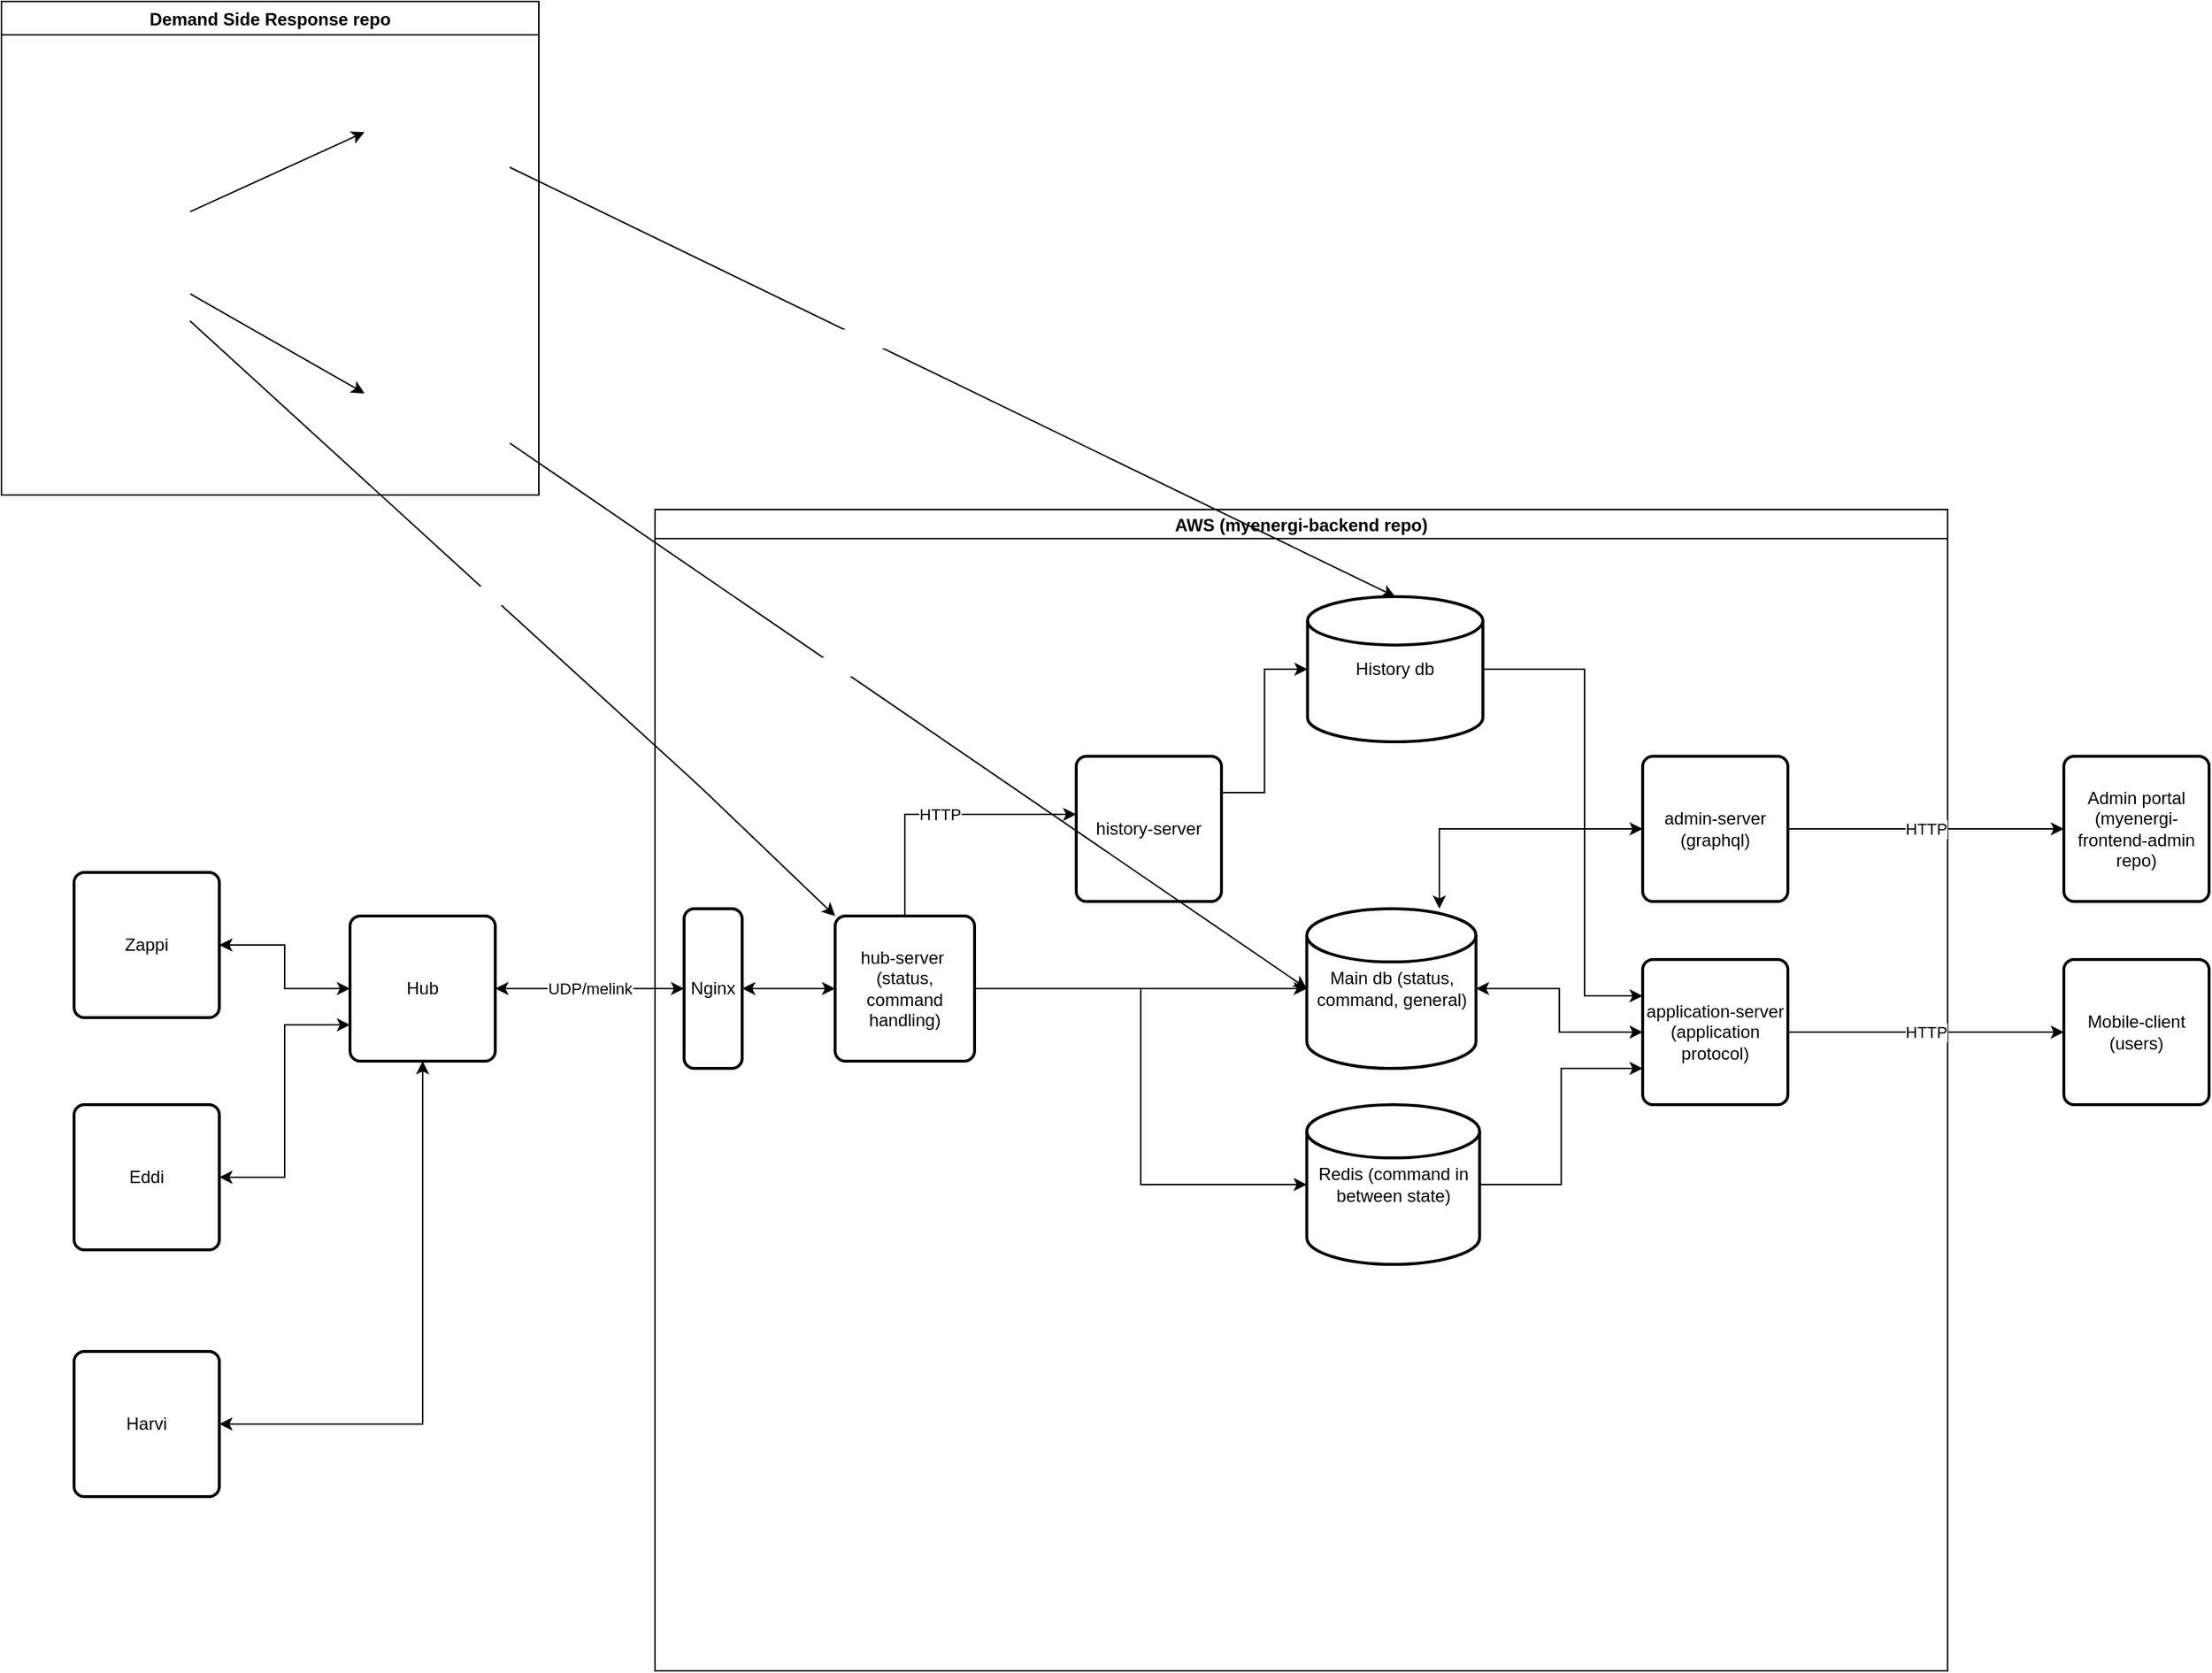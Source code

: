 <mxfile>
    <diagram id="_VOX_6GnGBDnzoFW_j9s" name="Page-1">
        <mxGraphModel dx="2357" dy="2113" grid="1" gridSize="10" guides="1" tooltips="1" connect="1" arrows="1" fold="1" page="1" pageScale="1" pageWidth="827" pageHeight="1169" math="0" shadow="0">
            <root>
                <mxCell id="0"/>
                <mxCell id="1" parent="0"/>
                <mxCell id="uOjnkRXZycHW39kr9KK--5" value="AWS (myenergi-backend repo)" style="swimlane;startSize=20;" parent="1" vertex="1">
                    <mxGeometry x="150" y="-180" width="890" height="800" as="geometry"/>
                </mxCell>
                <mxCell id="uOjnkRXZycHW39kr9KK--32" style="edgeStyle=orthogonalEdgeStyle;rounded=0;orthogonalLoop=1;jettySize=auto;html=1;entryX=0;entryY=0.5;entryDx=0;entryDy=0;startArrow=classic;startFill=1;" parent="uOjnkRXZycHW39kr9KK--5" source="uOjnkRXZycHW39kr9KK--8" target="uOjnkRXZycHW39kr9KK--22" edge="1">
                    <mxGeometry relative="1" as="geometry"/>
                </mxCell>
                <mxCell id="uOjnkRXZycHW39kr9KK--43" style="edgeStyle=orthogonalEdgeStyle;rounded=0;orthogonalLoop=1;jettySize=auto;html=1;entryX=0;entryY=0.5;entryDx=0;entryDy=0;startArrow=classic;startFill=1;" parent="uOjnkRXZycHW39kr9KK--5" source="uOjnkRXZycHW39kr9KK--8" target="uOjnkRXZycHW39kr9KK--18" edge="1">
                    <mxGeometry relative="1" as="geometry">
                        <Array as="points">
                            <mxPoint x="540" y="220"/>
                        </Array>
                    </mxGeometry>
                </mxCell>
                <mxCell id="uOjnkRXZycHW39kr9KK--8" value="Main db (status, command, general)" style="strokeWidth=2;html=1;shape=mxgraph.flowchart.database;whiteSpace=wrap;" parent="uOjnkRXZycHW39kr9KK--5" vertex="1">
                    <mxGeometry x="448.75" y="275" width="116.5" height="110" as="geometry"/>
                </mxCell>
                <mxCell id="uOjnkRXZycHW39kr9KK--34" style="edgeStyle=orthogonalEdgeStyle;rounded=0;orthogonalLoop=1;jettySize=auto;html=1;entryX=0;entryY=0.25;entryDx=0;entryDy=0;" parent="uOjnkRXZycHW39kr9KK--5" source="uOjnkRXZycHW39kr9KK--9" target="uOjnkRXZycHW39kr9KK--22" edge="1">
                    <mxGeometry relative="1" as="geometry">
                        <Array as="points">
                            <mxPoint x="640" y="110"/>
                            <mxPoint x="640" y="335"/>
                        </Array>
                    </mxGeometry>
                </mxCell>
                <mxCell id="uOjnkRXZycHW39kr9KK--9" value="History db" style="strokeWidth=2;html=1;shape=mxgraph.flowchart.database;whiteSpace=wrap;" parent="uOjnkRXZycHW39kr9KK--5" vertex="1">
                    <mxGeometry x="449.25" y="60" width="120.75" height="100" as="geometry"/>
                </mxCell>
                <mxCell id="uOjnkRXZycHW39kr9KK--16" style="edgeStyle=orthogonalEdgeStyle;rounded=0;orthogonalLoop=1;jettySize=auto;html=1;exitX=1;exitY=0.5;exitDx=0;exitDy=0;entryX=0;entryY=0.5;entryDx=0;entryDy=0;startArrow=classic;startFill=1;" parent="uOjnkRXZycHW39kr9KK--5" source="uOjnkRXZycHW39kr9KK--11" target="uOjnkRXZycHW39kr9KK--15" edge="1">
                    <mxGeometry relative="1" as="geometry"/>
                </mxCell>
                <mxCell id="uOjnkRXZycHW39kr9KK--11" value="Nginx" style="rounded=1;whiteSpace=wrap;html=1;absoluteArcSize=1;arcSize=14;strokeWidth=2;" parent="uOjnkRXZycHW39kr9KK--5" vertex="1">
                    <mxGeometry x="20" y="275" width="40" height="110" as="geometry"/>
                </mxCell>
                <mxCell id="uOjnkRXZycHW39kr9KK--19" value="HTTP" style="edgeStyle=orthogonalEdgeStyle;rounded=0;orthogonalLoop=1;jettySize=auto;html=1;" parent="uOjnkRXZycHW39kr9KK--5" source="uOjnkRXZycHW39kr9KK--15" target="uOjnkRXZycHW39kr9KK--17" edge="1">
                    <mxGeometry relative="1" as="geometry">
                        <Array as="points">
                            <mxPoint x="172" y="210"/>
                        </Array>
                    </mxGeometry>
                </mxCell>
                <mxCell id="uOjnkRXZycHW39kr9KK--35" style="edgeStyle=orthogonalEdgeStyle;rounded=0;orthogonalLoop=1;jettySize=auto;html=1;entryX=0;entryY=0.5;entryDx=0;entryDy=0;entryPerimeter=0;" parent="uOjnkRXZycHW39kr9KK--5" source="uOjnkRXZycHW39kr9KK--15" target="uOjnkRXZycHW39kr9KK--8" edge="1">
                    <mxGeometry relative="1" as="geometry"/>
                </mxCell>
                <mxCell id="uOjnkRXZycHW39kr9KK--36" style="edgeStyle=orthogonalEdgeStyle;rounded=0;orthogonalLoop=1;jettySize=auto;html=1;entryX=0;entryY=0.5;entryDx=0;entryDy=0;entryPerimeter=0;" parent="uOjnkRXZycHW39kr9KK--5" source="uOjnkRXZycHW39kr9KK--15" target="uOjnkRXZycHW39kr9KK--28" edge="1">
                    <mxGeometry relative="1" as="geometry"/>
                </mxCell>
                <mxCell id="uOjnkRXZycHW39kr9KK--15" value="hub-server&amp;nbsp;&lt;br&gt;(status, command handling)" style="rounded=1;whiteSpace=wrap;html=1;absoluteArcSize=1;arcSize=14;strokeWidth=2;" parent="uOjnkRXZycHW39kr9KK--5" vertex="1">
                    <mxGeometry x="124" y="280" width="96" height="100" as="geometry"/>
                </mxCell>
                <mxCell id="uOjnkRXZycHW39kr9KK--29" style="edgeStyle=orthogonalEdgeStyle;rounded=0;orthogonalLoop=1;jettySize=auto;html=1;exitX=1;exitY=0.25;exitDx=0;exitDy=0;entryX=0;entryY=0.5;entryDx=0;entryDy=0;entryPerimeter=0;" parent="uOjnkRXZycHW39kr9KK--5" source="uOjnkRXZycHW39kr9KK--17" target="uOjnkRXZycHW39kr9KK--9" edge="1">
                    <mxGeometry relative="1" as="geometry"/>
                </mxCell>
                <mxCell id="uOjnkRXZycHW39kr9KK--17" value="history-server" style="rounded=1;whiteSpace=wrap;html=1;absoluteArcSize=1;arcSize=14;strokeWidth=2;" parent="uOjnkRXZycHW39kr9KK--5" vertex="1">
                    <mxGeometry x="290" y="170" width="100" height="100" as="geometry"/>
                </mxCell>
                <mxCell id="uOjnkRXZycHW39kr9KK--18" value="admin-server (graphql)" style="rounded=1;whiteSpace=wrap;html=1;absoluteArcSize=1;arcSize=14;strokeWidth=2;" parent="uOjnkRXZycHW39kr9KK--5" vertex="1">
                    <mxGeometry x="680" y="170" width="100" height="100" as="geometry"/>
                </mxCell>
                <mxCell id="uOjnkRXZycHW39kr9KK--22" value="application-server (application protocol)" style="rounded=1;whiteSpace=wrap;html=1;absoluteArcSize=1;arcSize=14;strokeWidth=2;" parent="uOjnkRXZycHW39kr9KK--5" vertex="1">
                    <mxGeometry x="680" y="310" width="100" height="100" as="geometry"/>
                </mxCell>
                <mxCell id="uOjnkRXZycHW39kr9KK--37" style="edgeStyle=orthogonalEdgeStyle;rounded=0;orthogonalLoop=1;jettySize=auto;html=1;entryX=0;entryY=0.75;entryDx=0;entryDy=0;" parent="uOjnkRXZycHW39kr9KK--5" source="uOjnkRXZycHW39kr9KK--28" target="uOjnkRXZycHW39kr9KK--22" edge="1">
                    <mxGeometry relative="1" as="geometry"/>
                </mxCell>
                <mxCell id="uOjnkRXZycHW39kr9KK--28" value="Redis (command in between state)" style="strokeWidth=2;html=1;shape=mxgraph.flowchart.database;whiteSpace=wrap;" parent="uOjnkRXZycHW39kr9KK--5" vertex="1">
                    <mxGeometry x="448.75" y="410" width="119" height="110" as="geometry"/>
                </mxCell>
                <mxCell id="uOjnkRXZycHW39kr9KK--10" value="Hub" style="rounded=1;whiteSpace=wrap;html=1;absoluteArcSize=1;arcSize=14;strokeWidth=2;" parent="1" vertex="1">
                    <mxGeometry x="-60" y="100" width="100" height="100" as="geometry"/>
                </mxCell>
                <mxCell id="uOjnkRXZycHW39kr9KK--14" value="UDP/melink" style="edgeStyle=orthogonalEdgeStyle;rounded=0;orthogonalLoop=1;jettySize=auto;html=1;startArrow=classic;startFill=1;" parent="1" source="uOjnkRXZycHW39kr9KK--10" target="uOjnkRXZycHW39kr9KK--11" edge="1">
                    <mxGeometry relative="1" as="geometry">
                        <Array as="points">
                            <mxPoint x="20" y="115"/>
                        </Array>
                    </mxGeometry>
                </mxCell>
                <mxCell id="uOjnkRXZycHW39kr9KK--21" value="Mobile-client (users)" style="rounded=1;whiteSpace=wrap;html=1;absoluteArcSize=1;arcSize=14;strokeWidth=2;" parent="1" vertex="1">
                    <mxGeometry x="1120" y="130" width="100" height="100" as="geometry"/>
                </mxCell>
                <mxCell id="uOjnkRXZycHW39kr9KK--23" value="Admin portal (myenergi-frontend-admin repo)" style="rounded=1;whiteSpace=wrap;html=1;absoluteArcSize=1;arcSize=14;strokeWidth=2;" parent="1" vertex="1">
                    <mxGeometry x="1120" y="-10" width="100" height="100" as="geometry"/>
                </mxCell>
                <mxCell id="uOjnkRXZycHW39kr9KK--24" value="HTTP" style="edgeStyle=orthogonalEdgeStyle;rounded=0;orthogonalLoop=1;jettySize=auto;html=1;" parent="1" source="uOjnkRXZycHW39kr9KK--22" target="uOjnkRXZycHW39kr9KK--21" edge="1">
                    <mxGeometry relative="1" as="geometry"/>
                </mxCell>
                <mxCell id="uOjnkRXZycHW39kr9KK--25" value="HTTP" style="edgeStyle=orthogonalEdgeStyle;rounded=0;orthogonalLoop=1;jettySize=auto;html=1;exitX=1;exitY=0.5;exitDx=0;exitDy=0;" parent="1" source="uOjnkRXZycHW39kr9KK--18" target="uOjnkRXZycHW39kr9KK--23" edge="1">
                    <mxGeometry relative="1" as="geometry"/>
                </mxCell>
                <mxCell id="uOjnkRXZycHW39kr9KK--50" style="edgeStyle=orthogonalEdgeStyle;rounded=0;orthogonalLoop=1;jettySize=auto;html=1;exitX=1;exitY=0.5;exitDx=0;exitDy=0;entryX=0;entryY=0.5;entryDx=0;entryDy=0;startArrow=classic;startFill=1;" parent="1" source="uOjnkRXZycHW39kr9KK--47" target="uOjnkRXZycHW39kr9KK--10" edge="1">
                    <mxGeometry relative="1" as="geometry"/>
                </mxCell>
                <mxCell id="uOjnkRXZycHW39kr9KK--47" value="Zappi" style="rounded=1;whiteSpace=wrap;html=1;absoluteArcSize=1;arcSize=14;strokeWidth=2;" parent="1" vertex="1">
                    <mxGeometry x="-250" y="70" width="100" height="100" as="geometry"/>
                </mxCell>
                <mxCell id="uOjnkRXZycHW39kr9KK--51" style="edgeStyle=orthogonalEdgeStyle;rounded=0;orthogonalLoop=1;jettySize=auto;html=1;exitX=1;exitY=0.5;exitDx=0;exitDy=0;entryX=0;entryY=0.75;entryDx=0;entryDy=0;startArrow=classic;startFill=1;" parent="1" source="uOjnkRXZycHW39kr9KK--48" target="uOjnkRXZycHW39kr9KK--10" edge="1">
                    <mxGeometry relative="1" as="geometry"/>
                </mxCell>
                <mxCell id="uOjnkRXZycHW39kr9KK--48" value="Eddi" style="rounded=1;whiteSpace=wrap;html=1;absoluteArcSize=1;arcSize=14;strokeWidth=2;" parent="1" vertex="1">
                    <mxGeometry x="-250" y="230" width="100" height="100" as="geometry"/>
                </mxCell>
                <mxCell id="uOjnkRXZycHW39kr9KK--52" style="edgeStyle=orthogonalEdgeStyle;rounded=0;orthogonalLoop=1;jettySize=auto;html=1;entryX=0.5;entryY=1;entryDx=0;entryDy=0;startArrow=classic;startFill=1;" parent="1" source="uOjnkRXZycHW39kr9KK--49" target="uOjnkRXZycHW39kr9KK--10" edge="1">
                    <mxGeometry relative="1" as="geometry"/>
                </mxCell>
                <mxCell id="uOjnkRXZycHW39kr9KK--49" value="Harvi" style="rounded=1;whiteSpace=wrap;html=1;absoluteArcSize=1;arcSize=14;strokeWidth=2;" parent="1" vertex="1">
                    <mxGeometry x="-250" y="400" width="100" height="100" as="geometry"/>
                </mxCell>
                <mxCell id="3" value="&lt;font color=&quot;#ffffff&quot;&gt;HTTP&lt;/font&gt;" style="edgeStyle=none;html=1;entryX=0;entryY=0;entryDx=0;entryDy=0;fontColor=#4BF046;" parent="1" source="2" target="uOjnkRXZycHW39kr9KK--15" edge="1">
                    <mxGeometry x="-0.086" y="-4" relative="1" as="geometry">
                        <Array as="points">
                            <mxPoint x="180" y="10"/>
                        </Array>
                        <mxPoint as="offset"/>
                    </mxGeometry>
                </mxCell>
                <mxCell id="5" value="Demand Side Response repo" style="swimlane;" vertex="1" parent="1">
                    <mxGeometry x="-300" y="-530" width="370" height="340" as="geometry"/>
                </mxCell>
                <mxCell id="2" value="&lt;font color=&quot;#ffffff&quot;&gt;DSR&amp;nbsp; API&lt;/font&gt;" style="rounded=1;whiteSpace=wrap;html=1;absoluteArcSize=1;arcSize=14;strokeWidth=2;strokeColor=#FFFFFF;" parent="5" vertex="1">
                    <mxGeometry x="20" y="120" width="110" height="100" as="geometry"/>
                </mxCell>
                <mxCell id="7" value="&lt;font color=&quot;#ffffff&quot;&gt;Main API - HASURA&lt;/font&gt;" style="rounded=1;whiteSpace=wrap;html=1;absoluteArcSize=1;arcSize=14;strokeWidth=2;strokeColor=#FFFFFF;" vertex="1" parent="5">
                    <mxGeometry x="250" y="220" width="100" height="100" as="geometry"/>
                </mxCell>
                <mxCell id="9" style="edgeStyle=none;html=1;entryX=0;entryY=0.5;entryDx=0;entryDy=0;fontColor=#FFFFFF;" edge="1" parent="5" source="2" target="7">
                    <mxGeometry relative="1" as="geometry"/>
                </mxCell>
                <mxCell id="8" value="&lt;font color=&quot;#ffffff&quot;&gt;Hisory API - HASURA&lt;/font&gt;" style="rounded=1;whiteSpace=wrap;html=1;absoluteArcSize=1;arcSize=14;strokeWidth=2;strokeColor=#FFFFFF;" vertex="1" parent="5">
                    <mxGeometry x="250" y="40" width="100" height="100" as="geometry"/>
                </mxCell>
                <mxCell id="10" style="edgeStyle=none;html=1;entryX=0;entryY=0.5;entryDx=0;entryDy=0;fontColor=#FFFFFF;" edge="1" parent="5" source="2" target="8">
                    <mxGeometry relative="1" as="geometry"/>
                </mxCell>
                <mxCell id="11" style="edgeStyle=none;html=1;entryX=0.5;entryY=0;entryDx=0;entryDy=0;entryPerimeter=0;fontColor=#FFFFFF;" edge="1" parent="1" source="8" target="uOjnkRXZycHW39kr9KK--9">
                    <mxGeometry relative="1" as="geometry"/>
                </mxCell>
                <mxCell id="14" value="POSTGRES CONNECTION" style="edgeLabel;html=1;align=center;verticalAlign=middle;resizable=0;points=[];fontColor=#FFFFFF;" vertex="1" connectable="0" parent="11">
                    <mxGeometry x="-0.221" y="-3" relative="1" as="geometry">
                        <mxPoint as="offset"/>
                    </mxGeometry>
                </mxCell>
                <mxCell id="13" style="edgeStyle=none;html=1;entryX=0;entryY=0.5;entryDx=0;entryDy=0;entryPerimeter=0;fontColor=#FFFFFF;" edge="1" parent="1" source="7" target="uOjnkRXZycHW39kr9KK--8">
                    <mxGeometry relative="1" as="geometry"/>
                </mxCell>
                <mxCell id="15" value="&lt;span style=&quot;color: rgba(0 , 0 , 0 , 0) ; font-family: monospace ; font-size: 0px&quot;&gt;%3CmxGraphModel%3E%3Croot%3E%3CmxCell%20id%3D%220%22%2F%3E%3CmxCell%20id%3D%221%22%20parent%3D%220%22%2F%3E%3CmxCell%20id%3D%222%22%20value%3D%22POSTGRES%20CONNECTION%22%20style%3D%22edgeLabel%3Bhtml%3D1%3Balign%3Dcenter%3BverticalAlign%3Dmiddle%3Bresizable%3D0%3Bpoints%3D%5B%5D%3BfontColor%3D%23FFFFFF%3B%22%20vertex%3D%221%22%20connectable%3D%220%22%20parent%3D%221%22%3E%3CmxGeometry%20x%3D%22274.808%22%20y%3D%22-297.874%22%20as%3D%22geometry%22%2F%3E%3C%2FmxCell%3E%3C%2Froot%3E%3C%2FmxGraphModel%3E&lt;/span&gt;" style="edgeLabel;html=1;align=center;verticalAlign=middle;resizable=0;points=[];fontColor=#FFFFFF;" vertex="1" connectable="0" parent="13">
                    <mxGeometry x="-0.224" y="4" relative="1" as="geometry">
                        <mxPoint as="offset"/>
                    </mxGeometry>
                </mxCell>
                <mxCell id="16" value="POSTGRES CONNECTION" style="edgeLabel;html=1;align=center;verticalAlign=middle;resizable=0;points=[];fontColor=#FFFFFF;" vertex="1" connectable="0" parent="13">
                    <mxGeometry x="-0.18" y="1" relative="1" as="geometry">
                        <mxPoint as="offset"/>
                    </mxGeometry>
                </mxCell>
            </root>
        </mxGraphModel>
    </diagram>
</mxfile>